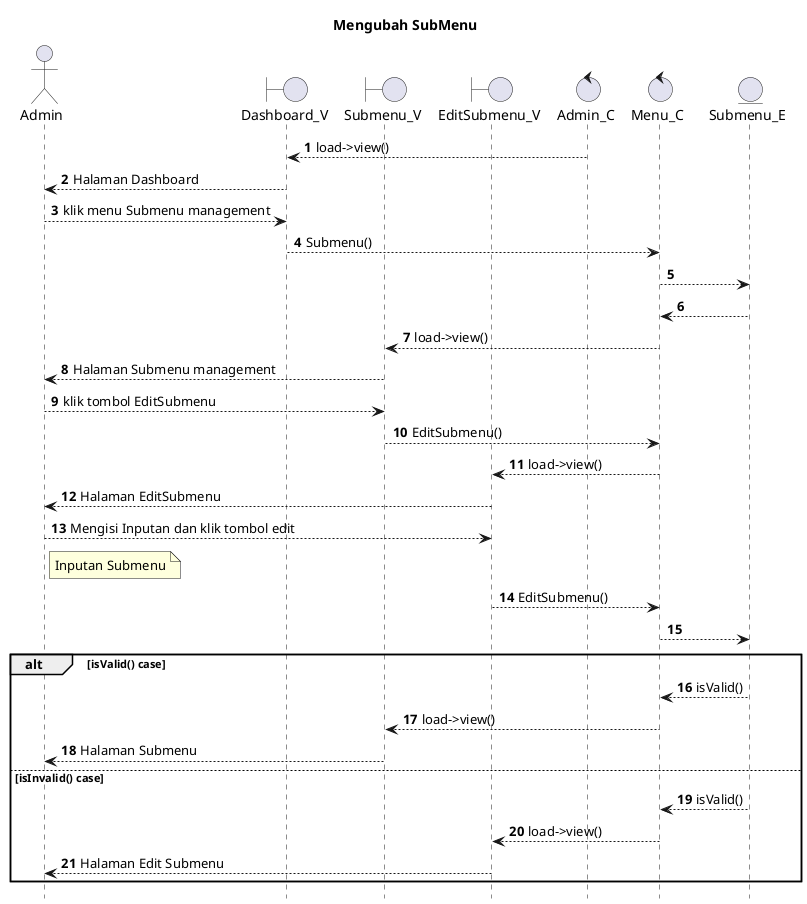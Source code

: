 @startuml

autonumber
hide footbox
title Mengubah SubMenu

Actor Admin
boundary Dashboard_V
boundary Submenu_V
boundary EditSubmenu_V
control Admin_C
control Menu_C
Entity Submenu_E

Admin_C --> Dashboard_V: load->view()
Dashboard_V --> Admin: Halaman Dashboard
Admin --> Dashboard_V: klik menu Submenu management
Dashboard_V --> Menu_C: Submenu()
Menu_C --> Submenu_E:
    
    Submenu_E --> Menu_C:
    Menu_C --> Submenu_V: load->view()
    Submenu_V --> Admin: Halaman Submenu management

Admin --> Submenu_V: klik tombol EditSubmenu
Submenu_V --> Menu_C: EditSubmenu()
Menu_C --> EditSubmenu_V: load->view()
EditSubmenu_V --> Admin: Halaman EditSubmenu

Admin --> EditSubmenu_V: Mengisi Inputan dan klik tombol edit
    note right of Admin
        Inputan Submenu
            end note
EditSubmenu_V --> Menu_C: EditSubmenu()
Menu_C --> Submenu_E:

alt isValid() case
    
    Submenu_E --> Menu_C: isValid()
    Menu_C --> Submenu_V: load->view()
    Submenu_V --> Admin: Halaman Submenu

else isInvalid() case
    
    Submenu_E --> Menu_C: isValid()
    Menu_C --> EditSubmenu_V: load->view()
    EditSubmenu_V --> Admin: Halaman Edit Submenu

end
@enduml